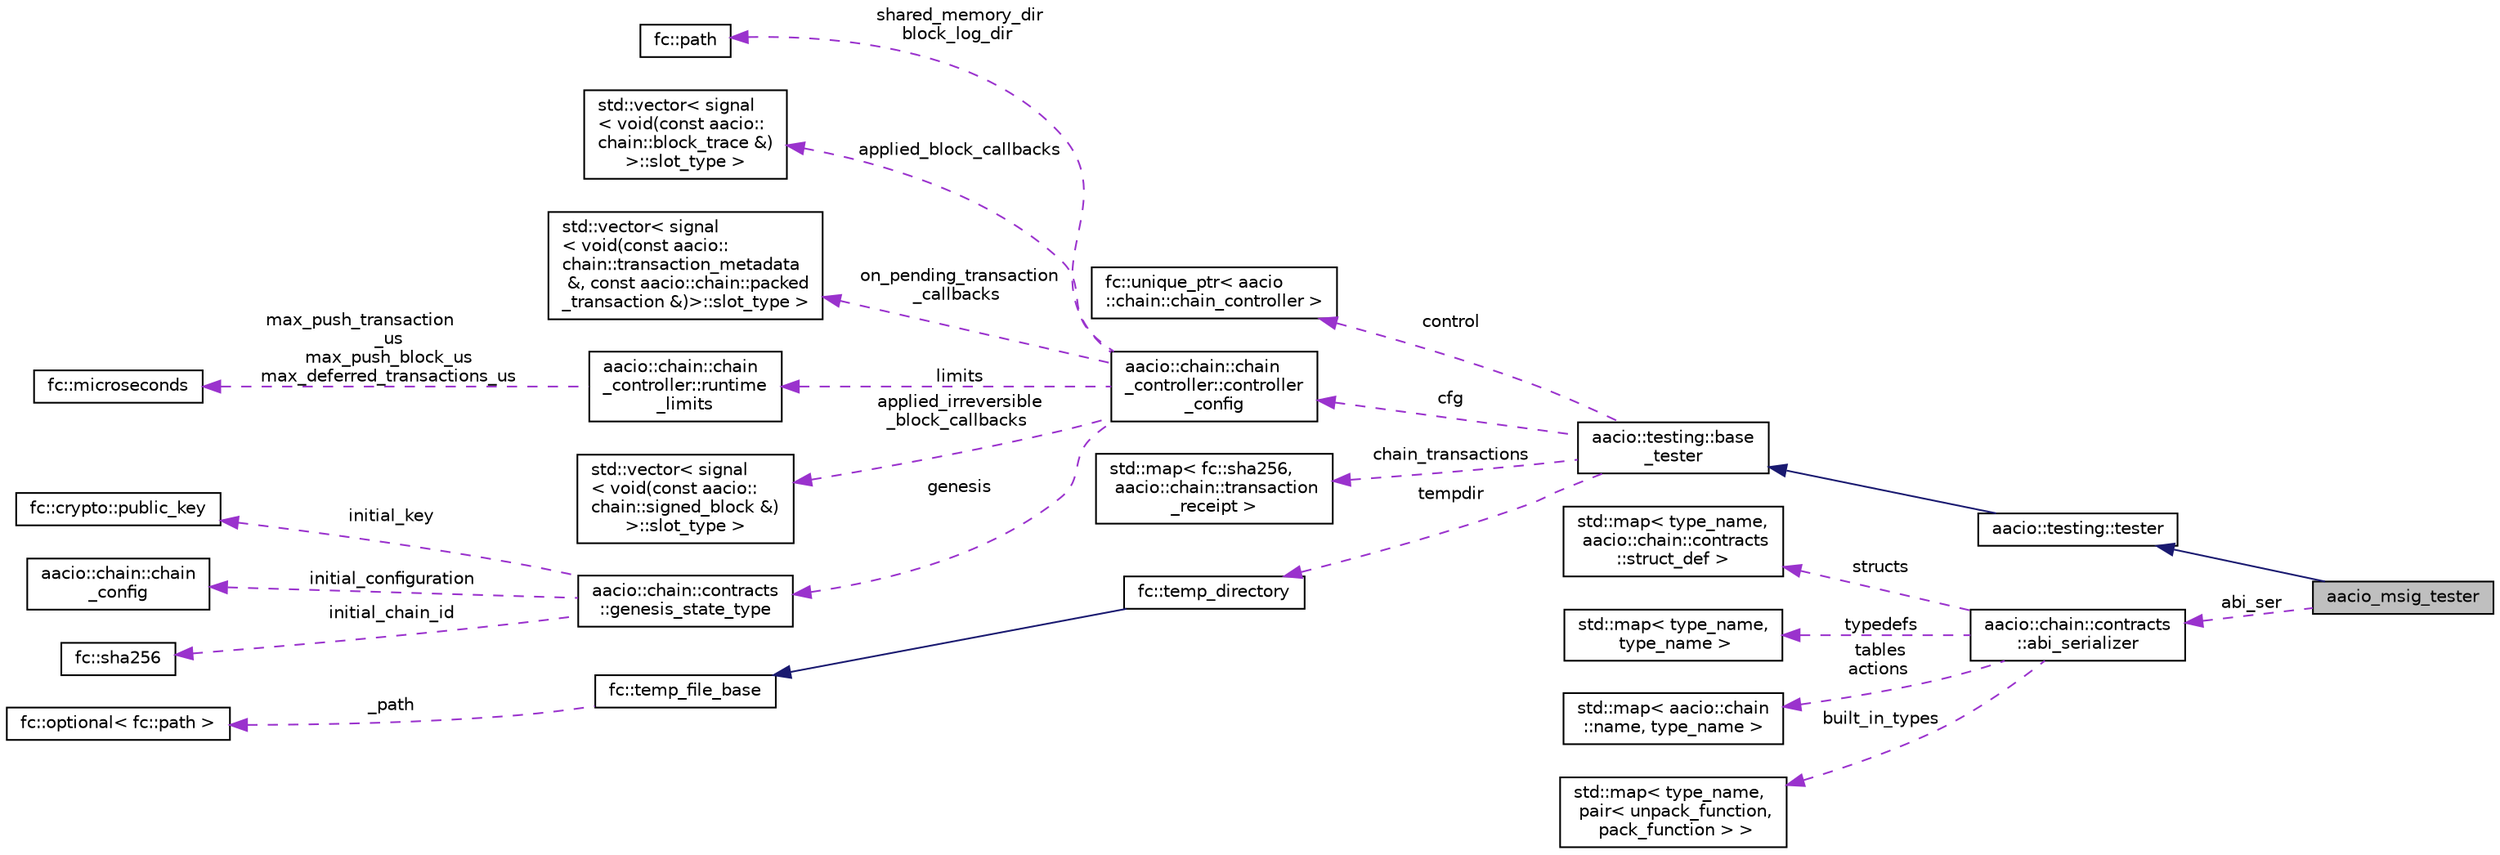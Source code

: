digraph "aacio_msig_tester"
{
  edge [fontname="Helvetica",fontsize="10",labelfontname="Helvetica",labelfontsize="10"];
  node [fontname="Helvetica",fontsize="10",shape=record];
  rankdir="LR";
  Node3 [label="aacio_msig_tester",height=0.2,width=0.4,color="black", fillcolor="grey75", style="filled", fontcolor="black"];
  Node4 -> Node3 [dir="back",color="midnightblue",fontsize="10",style="solid",fontname="Helvetica"];
  Node4 [label="aacio::testing::tester",height=0.2,width=0.4,color="black", fillcolor="white", style="filled",URL="$classaacio_1_1testing_1_1tester.html",tooltip="provides utility function to simplify the creation of unit tests "];
  Node5 -> Node4 [dir="back",color="midnightblue",fontsize="10",style="solid",fontname="Helvetica"];
  Node5 [label="aacio::testing::base\l_tester",height=0.2,width=0.4,color="black", fillcolor="white", style="filled",URL="$classaacio_1_1testing_1_1base__tester.html"];
  Node6 -> Node5 [dir="back",color="darkorchid3",fontsize="10",style="dashed",label=" control" ,fontname="Helvetica"];
  Node6 [label="fc::unique_ptr\< aacio\l::chain::chain_controller \>",height=0.2,width=0.4,color="black", fillcolor="white", style="filled",URL="$classfc_1_1unique__ptr.html"];
  Node7 -> Node5 [dir="back",color="darkorchid3",fontsize="10",style="dashed",label=" cfg" ,fontname="Helvetica"];
  Node7 [label="aacio::chain::chain\l_controller::controller\l_config",height=0.2,width=0.4,color="black", fillcolor="white", style="filled",URL="$structaacio_1_1chain_1_1chain__controller_1_1controller__config.html"];
  Node8 -> Node7 [dir="back",color="darkorchid3",fontsize="10",style="dashed",label=" shared_memory_dir\nblock_log_dir" ,fontname="Helvetica"];
  Node8 [label="fc::path",height=0.2,width=0.4,color="black", fillcolor="white", style="filled",URL="$classfc_1_1path.html",tooltip="wraps boost::filesystem::path to provide platform independent path manipulation. "];
  Node9 -> Node7 [dir="back",color="darkorchid3",fontsize="10",style="dashed",label=" applied_block_callbacks" ,fontname="Helvetica"];
  Node9 [label="std::vector\< signal\l\< void(const aacio::\lchain::block_trace &)\l\>::slot_type \>",height=0.2,width=0.4,color="black", fillcolor="white", style="filled",URL="$classstd_1_1vector.html"];
  Node10 -> Node7 [dir="back",color="darkorchid3",fontsize="10",style="dashed",label=" on_pending_transaction\l_callbacks" ,fontname="Helvetica"];
  Node10 [label="std::vector\< signal\l\< void(const aacio::\lchain::transaction_metadata\l &, const aacio::chain::packed\l_transaction &)\>::slot_type \>",height=0.2,width=0.4,color="black", fillcolor="white", style="filled",URL="$classstd_1_1vector.html"];
  Node11 -> Node7 [dir="back",color="darkorchid3",fontsize="10",style="dashed",label=" limits" ,fontname="Helvetica"];
  Node11 [label="aacio::chain::chain\l_controller::runtime\l_limits",height=0.2,width=0.4,color="black", fillcolor="white", style="filled",URL="$structaacio_1_1chain_1_1chain__controller_1_1runtime__limits.html"];
  Node12 -> Node11 [dir="back",color="darkorchid3",fontsize="10",style="dashed",label=" max_push_transaction\l_us\nmax_push_block_us\nmax_deferred_transactions_us" ,fontname="Helvetica"];
  Node12 [label="fc::microseconds",height=0.2,width=0.4,color="black", fillcolor="white", style="filled",URL="$classfc_1_1microseconds.html"];
  Node13 -> Node7 [dir="back",color="darkorchid3",fontsize="10",style="dashed",label=" applied_irreversible\l_block_callbacks" ,fontname="Helvetica"];
  Node13 [label="std::vector\< signal\l\< void(const aacio::\lchain::signed_block &)\l\>::slot_type \>",height=0.2,width=0.4,color="black", fillcolor="white", style="filled",URL="$classstd_1_1vector.html"];
  Node14 -> Node7 [dir="back",color="darkorchid3",fontsize="10",style="dashed",label=" genesis" ,fontname="Helvetica"];
  Node14 [label="aacio::chain::contracts\l::genesis_state_type",height=0.2,width=0.4,color="black", fillcolor="white", style="filled",URL="$structaacio_1_1chain_1_1contracts_1_1genesis__state__type.html"];
  Node15 -> Node14 [dir="back",color="darkorchid3",fontsize="10",style="dashed",label=" initial_key" ,fontname="Helvetica"];
  Node15 [label="fc::crypto::public_key",height=0.2,width=0.4,color="black", fillcolor="white", style="filled",URL="$classfc_1_1crypto_1_1public__key.html"];
  Node16 -> Node14 [dir="back",color="darkorchid3",fontsize="10",style="dashed",label=" initial_configuration" ,fontname="Helvetica"];
  Node16 [label="aacio::chain::chain\l_config",height=0.2,width=0.4,color="black", fillcolor="white", style="filled",URL="$structaacio_1_1chain_1_1chain__config.html",tooltip="Producer-voted blockchain configuration parameters. "];
  Node17 -> Node14 [dir="back",color="darkorchid3",fontsize="10",style="dashed",label=" initial_chain_id" ,fontname="Helvetica"];
  Node17 [label="fc::sha256",height=0.2,width=0.4,color="black", fillcolor="white", style="filled",URL="$classfc_1_1sha256.html"];
  Node18 -> Node5 [dir="back",color="darkorchid3",fontsize="10",style="dashed",label=" chain_transactions" ,fontname="Helvetica"];
  Node18 [label="std::map\< fc::sha256,\l aacio::chain::transaction\l_receipt \>",height=0.2,width=0.4,color="black", fillcolor="white", style="filled",URL="$classstd_1_1map.html"];
  Node19 -> Node5 [dir="back",color="darkorchid3",fontsize="10",style="dashed",label=" tempdir" ,fontname="Helvetica"];
  Node19 [label="fc::temp_directory",height=0.2,width=0.4,color="black", fillcolor="white", style="filled",URL="$classfc_1_1temp__directory.html"];
  Node20 -> Node19 [dir="back",color="midnightblue",fontsize="10",style="solid",fontname="Helvetica"];
  Node20 [label="fc::temp_file_base",height=0.2,width=0.4,color="black", fillcolor="white", style="filled",URL="$classfc_1_1temp__file__base.html"];
  Node21 -> Node20 [dir="back",color="darkorchid3",fontsize="10",style="dashed",label=" _path" ,fontname="Helvetica"];
  Node21 [label="fc::optional\< fc::path \>",height=0.2,width=0.4,color="black", fillcolor="white", style="filled",URL="$classfc_1_1optional.html"];
  Node22 -> Node3 [dir="back",color="darkorchid3",fontsize="10",style="dashed",label=" abi_ser" ,fontname="Helvetica"];
  Node22 [label="aacio::chain::contracts\l::abi_serializer",height=0.2,width=0.4,color="black", fillcolor="white", style="filled",URL="$structaacio_1_1chain_1_1contracts_1_1abi__serializer.html"];
  Node23 -> Node22 [dir="back",color="darkorchid3",fontsize="10",style="dashed",label=" structs" ,fontname="Helvetica"];
  Node23 [label="std::map\< type_name,\l aacio::chain::contracts\l::struct_def \>",height=0.2,width=0.4,color="black", fillcolor="white", style="filled",URL="$classstd_1_1map.html"];
  Node24 -> Node22 [dir="back",color="darkorchid3",fontsize="10",style="dashed",label=" typedefs" ,fontname="Helvetica"];
  Node24 [label="std::map\< type_name,\l type_name \>",height=0.2,width=0.4,color="black", fillcolor="white", style="filled",URL="$classstd_1_1map.html"];
  Node25 -> Node22 [dir="back",color="darkorchid3",fontsize="10",style="dashed",label=" tables\nactions" ,fontname="Helvetica"];
  Node25 [label="std::map\< aacio::chain\l::name, type_name \>",height=0.2,width=0.4,color="black", fillcolor="white", style="filled",URL="$classstd_1_1map.html"];
  Node26 -> Node22 [dir="back",color="darkorchid3",fontsize="10",style="dashed",label=" built_in_types" ,fontname="Helvetica"];
  Node26 [label="std::map\< type_name,\l pair\< unpack_function,\l pack_function \> \>",height=0.2,width=0.4,color="black", fillcolor="white", style="filled",URL="$classstd_1_1map.html"];
}
